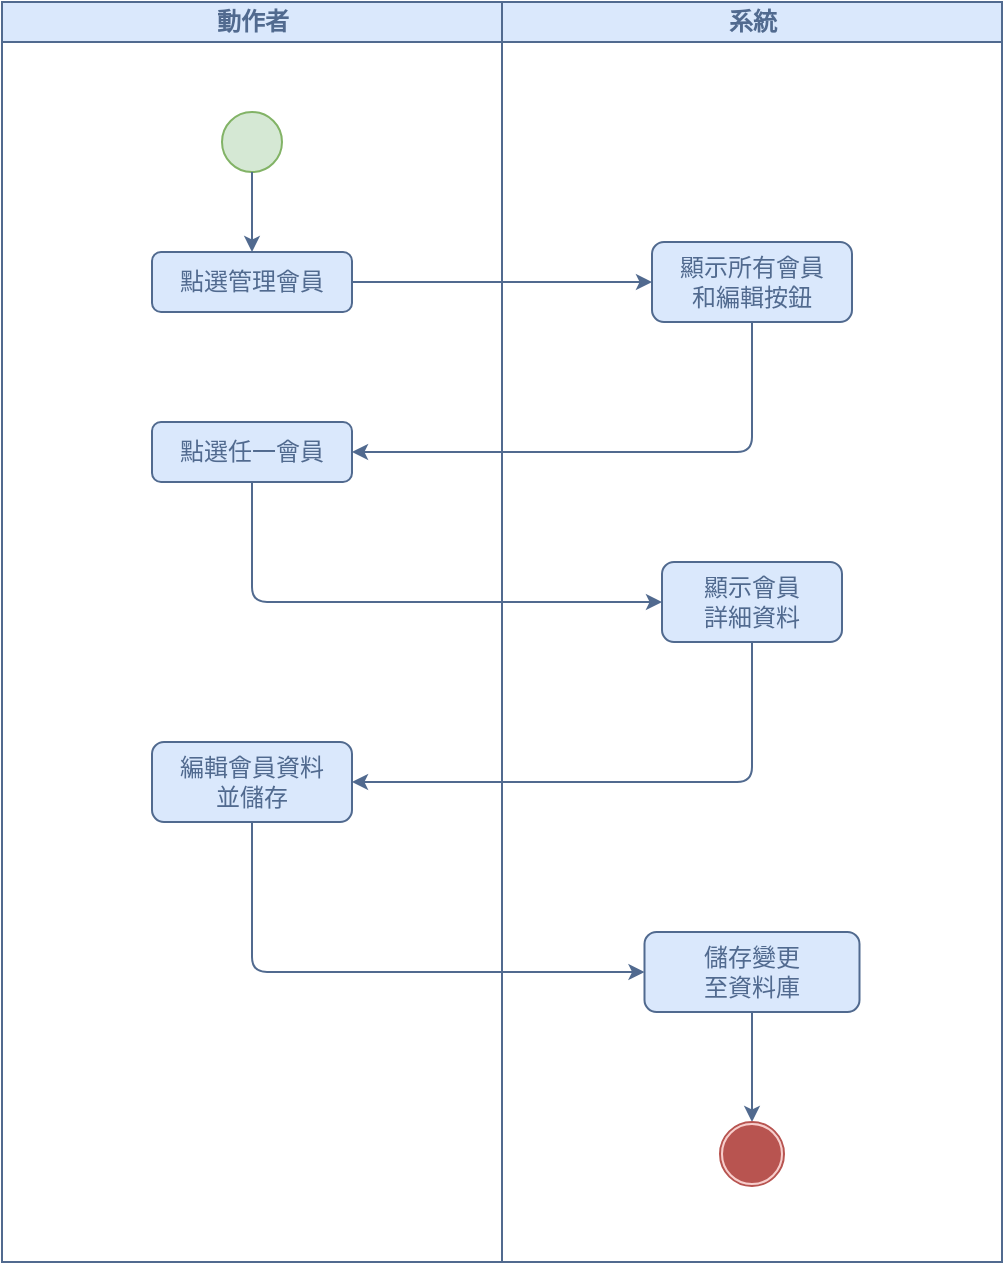 <mxfile version="21.6.5" type="device">
  <diagram name="Page-1" id="0783ab3e-0a74-02c8-0abd-f7b4e66b4bec">
    <mxGraphModel dx="978" dy="571" grid="1" gridSize="10" guides="1" tooltips="1" connect="1" arrows="1" fold="1" page="1" pageScale="1" pageWidth="827" pageHeight="1169" background="none" math="0" shadow="0">
      <root>
        <mxCell id="0" />
        <mxCell id="1" parent="0" />
        <mxCell id="1c1d494c118603dd-2" value="&lt;font color=&quot;#516a8f&quot;&gt;動作者&lt;/font&gt;" style="swimlane;html=1;startSize=20;fillColor=#dae8fc;strokeColor=#516A8F;" parent="1" vertex="1">
          <mxGeometry x="175" y="80" width="250" height="630" as="geometry" />
        </mxCell>
        <mxCell id="CdWKcS6R5QREeGc17HmZ-15" value="&lt;font color=&quot;#516a8f&quot;&gt;點選管理會員&lt;br&gt;&lt;/font&gt;" style="rounded=1;whiteSpace=wrap;html=1;shadow=0;comic=0;labelBackgroundColor=none;strokeWidth=1;fontFamily=Verdana;fontSize=12;align=center;arcSize=15;fillColor=#dae8fc;strokeColor=#516A8F;glass=0;" parent="1c1d494c118603dd-2" vertex="1">
          <mxGeometry x="75" y="125" width="100" height="30" as="geometry" />
        </mxCell>
        <mxCell id="60571a20871a0731-4" value="" style="ellipse;whiteSpace=wrap;html=1;rounded=0;shadow=0;comic=0;labelBackgroundColor=none;strokeWidth=1;fillColor=#d5e8d4;fontFamily=Verdana;fontSize=12;align=center;strokeColor=#82b366;" parent="1c1d494c118603dd-2" vertex="1">
          <mxGeometry x="110" y="55" width="30" height="30" as="geometry" />
        </mxCell>
        <mxCell id="1c1d494c118603dd-39" style="edgeStyle=none;rounded=0;html=1;labelBackgroundColor=none;startArrow=none;startFill=0;startSize=5;endArrow=classic;endFill=1;endSize=5;jettySize=auto;orthogonalLoop=1;strokeWidth=1;fontFamily=Verdana;fontSize=12;exitX=0.5;exitY=1;exitDx=0;exitDy=0;strokeColor=#516A8F;arcSize=20;entryX=0.5;entryY=0;entryDx=0;entryDy=0;" parent="1c1d494c118603dd-2" source="60571a20871a0731-4" target="CdWKcS6R5QREeGc17HmZ-15" edge="1">
          <mxGeometry relative="1" as="geometry">
            <mxPoint x="-170.45" y="265.0" as="sourcePoint" />
            <mxPoint x="125" y="115" as="targetPoint" />
          </mxGeometry>
        </mxCell>
        <mxCell id="pjvVkW8nbLmo86YK36rq-3" value="&lt;font color=&quot;#516a8f&quot;&gt;點選任一會員&lt;/font&gt;" style="rounded=1;whiteSpace=wrap;html=1;shadow=0;comic=0;labelBackgroundColor=none;strokeWidth=1;fontFamily=Verdana;fontSize=12;align=center;arcSize=15;fillColor=#dae8fc;strokeColor=#516A8F;glass=0;" parent="1c1d494c118603dd-2" vertex="1">
          <mxGeometry x="75" y="210" width="100" height="30" as="geometry" />
        </mxCell>
        <mxCell id="PGXS2cz4GWc-9dFoVQg8-1" value="&lt;font color=&quot;#516a8f&quot;&gt;編輯會員資料&lt;br&gt;並儲存&lt;/font&gt;" style="rounded=1;whiteSpace=wrap;html=1;shadow=0;comic=0;labelBackgroundColor=none;strokeWidth=1;fontFamily=Verdana;fontSize=12;align=center;arcSize=15;fillColor=#dae8fc;strokeColor=#516A8F;glass=0;" vertex="1" parent="1c1d494c118603dd-2">
          <mxGeometry x="75" y="370" width="100" height="40" as="geometry" />
        </mxCell>
        <mxCell id="1c1d494c118603dd-3" value="&lt;font color=&quot;#516a8f&quot;&gt;系統&lt;/font&gt;" style="swimlane;html=1;startSize=20;fillColor=#dae8fc;strokeColor=#516A8F;" parent="1" vertex="1">
          <mxGeometry x="425" y="80" width="250" height="630" as="geometry" />
        </mxCell>
        <mxCell id="CdWKcS6R5QREeGc17HmZ-11" value="&lt;font color=&quot;#516a8f&quot;&gt;顯示所有會員&lt;br&gt;和編輯按鈕&lt;br&gt;&lt;/font&gt;" style="rounded=1;whiteSpace=wrap;html=1;shadow=0;comic=0;labelBackgroundColor=none;strokeWidth=1;fontFamily=Verdana;fontSize=12;align=center;arcSize=15;fillColor=#dae8fc;strokeColor=#516A8F;glass=0;" parent="1c1d494c118603dd-3" vertex="1">
          <mxGeometry x="75" y="120" width="100" height="40" as="geometry" />
        </mxCell>
        <mxCell id="CdWKcS6R5QREeGc17HmZ-17" value="&lt;font color=&quot;#516a8f&quot;&gt;顯示會員&lt;br&gt;詳細資料&lt;br&gt;&lt;/font&gt;" style="rounded=1;whiteSpace=wrap;html=1;shadow=0;comic=0;labelBackgroundColor=none;strokeWidth=1;fontFamily=Verdana;fontSize=12;align=center;arcSize=15;fillColor=#dae8fc;strokeColor=#516A8F;glass=0;" parent="1c1d494c118603dd-3" vertex="1">
          <mxGeometry x="80" y="280" width="90" height="40" as="geometry" />
        </mxCell>
        <mxCell id="t5bb0kTeRHAlqyquHPTp-5" style="edgeStyle=none;rounded=0;html=1;labelBackgroundColor=none;startArrow=none;startFill=0;startSize=5;endArrow=classic;endFill=1;endSize=5;jettySize=auto;orthogonalLoop=1;strokeWidth=1;fontFamily=Verdana;fontSize=12;strokeColor=#516A8F;arcSize=20;entryX=0.5;entryY=0;entryDx=0;entryDy=0;exitX=0.5;exitY=1;exitDx=0;exitDy=0;" parent="1c1d494c118603dd-3" source="c6R8L-PYCfi73iUKXMvl-1" target="CdWKcS6R5QREeGc17HmZ-9" edge="1">
          <mxGeometry relative="1" as="geometry">
            <mxPoint x="65" y="550" as="sourcePoint" />
            <mxPoint x="135" y="530" as="targetPoint" />
          </mxGeometry>
        </mxCell>
        <mxCell id="CdWKcS6R5QREeGc17HmZ-10" value="" style="group" parent="1c1d494c118603dd-3" vertex="1" connectable="0">
          <mxGeometry x="109" y="560" width="32" height="32" as="geometry" />
        </mxCell>
        <mxCell id="CdWKcS6R5QREeGc17HmZ-8" value="" style="ellipse;whiteSpace=wrap;html=1;aspect=fixed;fillColor=#b85450;strokeColor=#f8cecc;" parent="CdWKcS6R5QREeGc17HmZ-10" vertex="1">
          <mxGeometry x="1" y="1" width="30" height="30" as="geometry" />
        </mxCell>
        <mxCell id="CdWKcS6R5QREeGc17HmZ-9" value="" style="ellipse;whiteSpace=wrap;html=1;aspect=fixed;fillColor=none;strokeColor=#B85450;" parent="CdWKcS6R5QREeGc17HmZ-10" vertex="1">
          <mxGeometry width="32" height="32" as="geometry" />
        </mxCell>
        <mxCell id="c6R8L-PYCfi73iUKXMvl-1" value="&lt;font color=&quot;#516a8f&quot;&gt;儲存變更&lt;br&gt;至資料庫&lt;br&gt;&lt;/font&gt;" style="rounded=1;whiteSpace=wrap;html=1;shadow=0;comic=0;labelBackgroundColor=none;strokeWidth=1;fontFamily=Verdana;fontSize=12;align=center;arcSize=15;fillColor=#dae8fc;strokeColor=#516A8F;glass=0;" parent="1c1d494c118603dd-3" vertex="1">
          <mxGeometry x="71.25" y="465" width="107.5" height="40" as="geometry" />
        </mxCell>
        <mxCell id="pjvVkW8nbLmo86YK36rq-1" style="edgeStyle=none;rounded=0;html=1;labelBackgroundColor=none;startArrow=none;startFill=0;startSize=5;endArrow=classic;endFill=1;endSize=5;jettySize=auto;orthogonalLoop=1;strokeWidth=1;fontFamily=Verdana;fontSize=12;exitX=1;exitY=0.5;exitDx=0;exitDy=0;strokeColor=#516A8F;arcSize=20;entryX=0;entryY=0.5;entryDx=0;entryDy=0;" parent="1" source="CdWKcS6R5QREeGc17HmZ-15" target="CdWKcS6R5QREeGc17HmZ-11" edge="1">
          <mxGeometry relative="1" as="geometry">
            <mxPoint x="570" y="170" as="sourcePoint" />
            <mxPoint x="490" y="260" as="targetPoint" />
          </mxGeometry>
        </mxCell>
        <mxCell id="pjvVkW8nbLmo86YK36rq-4" style="edgeStyle=none;rounded=1;html=1;labelBackgroundColor=none;startArrow=none;startFill=0;startSize=5;endArrow=classic;endFill=1;endSize=5;jettySize=auto;orthogonalLoop=1;strokeWidth=1;fontFamily=Verdana;fontSize=12;exitX=0.5;exitY=1;exitDx=0;exitDy=0;strokeColor=#516A8F;arcSize=15;entryX=1;entryY=0.5;entryDx=0;entryDy=0;" parent="1" source="CdWKcS6R5QREeGc17HmZ-11" target="pjvVkW8nbLmo86YK36rq-3" edge="1">
          <mxGeometry relative="1" as="geometry">
            <mxPoint x="520" y="215" as="sourcePoint" />
            <mxPoint x="360" y="215" as="targetPoint" />
            <Array as="points">
              <mxPoint x="550" y="305" />
            </Array>
          </mxGeometry>
        </mxCell>
        <mxCell id="pjvVkW8nbLmo86YK36rq-5" style="edgeStyle=none;rounded=1;html=1;labelBackgroundColor=none;startArrow=none;startFill=0;startSize=5;endArrow=classic;endFill=1;endSize=5;jettySize=auto;orthogonalLoop=1;strokeWidth=1;fontFamily=Verdana;fontSize=12;exitX=0.5;exitY=1;exitDx=0;exitDy=0;strokeColor=#516A8F;arcSize=15;entryX=0;entryY=0.5;entryDx=0;entryDy=0;" parent="1" source="pjvVkW8nbLmo86YK36rq-3" target="CdWKcS6R5QREeGc17HmZ-17" edge="1">
          <mxGeometry relative="1" as="geometry">
            <mxPoint x="560" y="310" as="sourcePoint" />
            <mxPoint x="770" y="375" as="targetPoint" />
            <Array as="points">
              <mxPoint x="300" y="380" />
            </Array>
          </mxGeometry>
        </mxCell>
        <mxCell id="PGXS2cz4GWc-9dFoVQg8-3" style="edgeStyle=none;rounded=1;html=1;labelBackgroundColor=none;startArrow=none;startFill=0;startSize=5;endArrow=classic;endFill=1;endSize=5;jettySize=auto;orthogonalLoop=1;strokeWidth=1;fontFamily=Verdana;fontSize=12;exitX=0.5;exitY=1;exitDx=0;exitDy=0;strokeColor=#516A8F;arcSize=15;entryX=1;entryY=0.5;entryDx=0;entryDy=0;" edge="1" parent="1" source="CdWKcS6R5QREeGc17HmZ-17" target="PGXS2cz4GWc-9dFoVQg8-1">
          <mxGeometry relative="1" as="geometry">
            <mxPoint x="550" y="550.0" as="sourcePoint" />
            <mxPoint x="360" y="465" as="targetPoint" />
            <Array as="points">
              <mxPoint x="550" y="470" />
            </Array>
          </mxGeometry>
        </mxCell>
        <mxCell id="PGXS2cz4GWc-9dFoVQg8-4" style="edgeStyle=none;rounded=1;html=1;labelBackgroundColor=none;startArrow=none;startFill=0;startSize=5;endArrow=classic;endFill=1;endSize=5;jettySize=auto;orthogonalLoop=1;strokeWidth=1;fontFamily=Verdana;fontSize=12;exitX=0.5;exitY=1;exitDx=0;exitDy=0;strokeColor=#516A8F;arcSize=15;entryX=0;entryY=0.5;entryDx=0;entryDy=0;" edge="1" parent="1" source="PGXS2cz4GWc-9dFoVQg8-1" target="c6R8L-PYCfi73iUKXMvl-1">
          <mxGeometry relative="1" as="geometry">
            <mxPoint x="285" y="525" as="sourcePoint" />
            <mxPoint x="490" y="585" as="targetPoint" />
            <Array as="points">
              <mxPoint x="300" y="565" />
            </Array>
          </mxGeometry>
        </mxCell>
      </root>
    </mxGraphModel>
  </diagram>
</mxfile>
